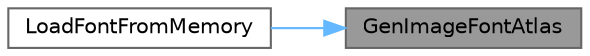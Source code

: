 digraph "GenImageFontAtlas"
{
 // LATEX_PDF_SIZE
  bgcolor="transparent";
  edge [fontname=Helvetica,fontsize=10,labelfontname=Helvetica,labelfontsize=10];
  node [fontname=Helvetica,fontsize=10,shape=box,height=0.2,width=0.4];
  rankdir="RL";
  Node1 [id="Node000001",label="GenImageFontAtlas",height=0.2,width=0.4,color="gray40", fillcolor="grey60", style="filled", fontcolor="black",tooltip=" "];
  Node1 -> Node2 [id="edge2_Node000001_Node000002",dir="back",color="steelblue1",style="solid",tooltip=" "];
  Node2 [id="Node000002",label="LoadFontFromMemory",height=0.2,width=0.4,color="grey40", fillcolor="white", style="filled",URL="$_old_2_classes_2lib_2rtext_8c.html#a158ba1fefe2e1baeb88c87d59648f97a",tooltip=" "];
}
